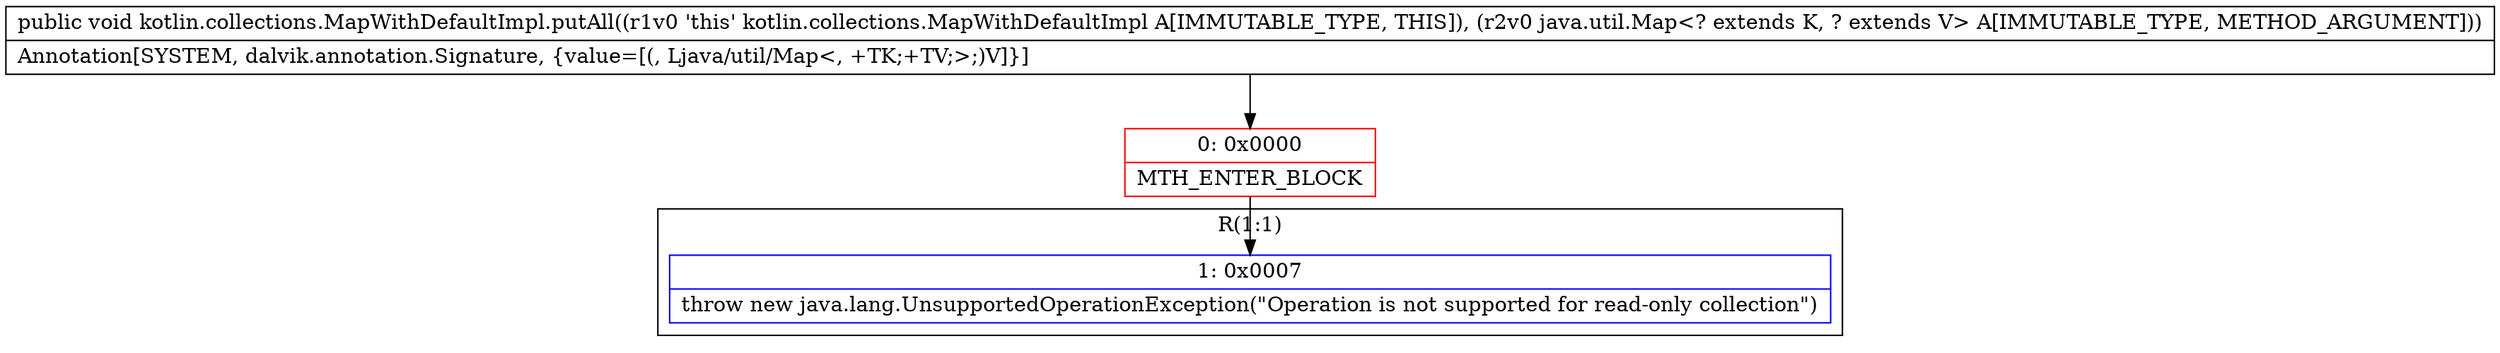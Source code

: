 digraph "CFG forkotlin.collections.MapWithDefaultImpl.putAll(Ljava\/util\/Map;)V" {
subgraph cluster_Region_957835280 {
label = "R(1:1)";
node [shape=record,color=blue];
Node_1 [shape=record,label="{1\:\ 0x0007|throw new java.lang.UnsupportedOperationException(\"Operation is not supported for read\-only collection\")\l}"];
}
Node_0 [shape=record,color=red,label="{0\:\ 0x0000|MTH_ENTER_BLOCK\l}"];
MethodNode[shape=record,label="{public void kotlin.collections.MapWithDefaultImpl.putAll((r1v0 'this' kotlin.collections.MapWithDefaultImpl A[IMMUTABLE_TYPE, THIS]), (r2v0 java.util.Map\<? extends K, ? extends V\> A[IMMUTABLE_TYPE, METHOD_ARGUMENT]))  | Annotation[SYSTEM, dalvik.annotation.Signature, \{value=[(, Ljava\/util\/Map\<, +TK;+TV;\>;)V]\}]\l}"];
MethodNode -> Node_0;
Node_0 -> Node_1;
}

